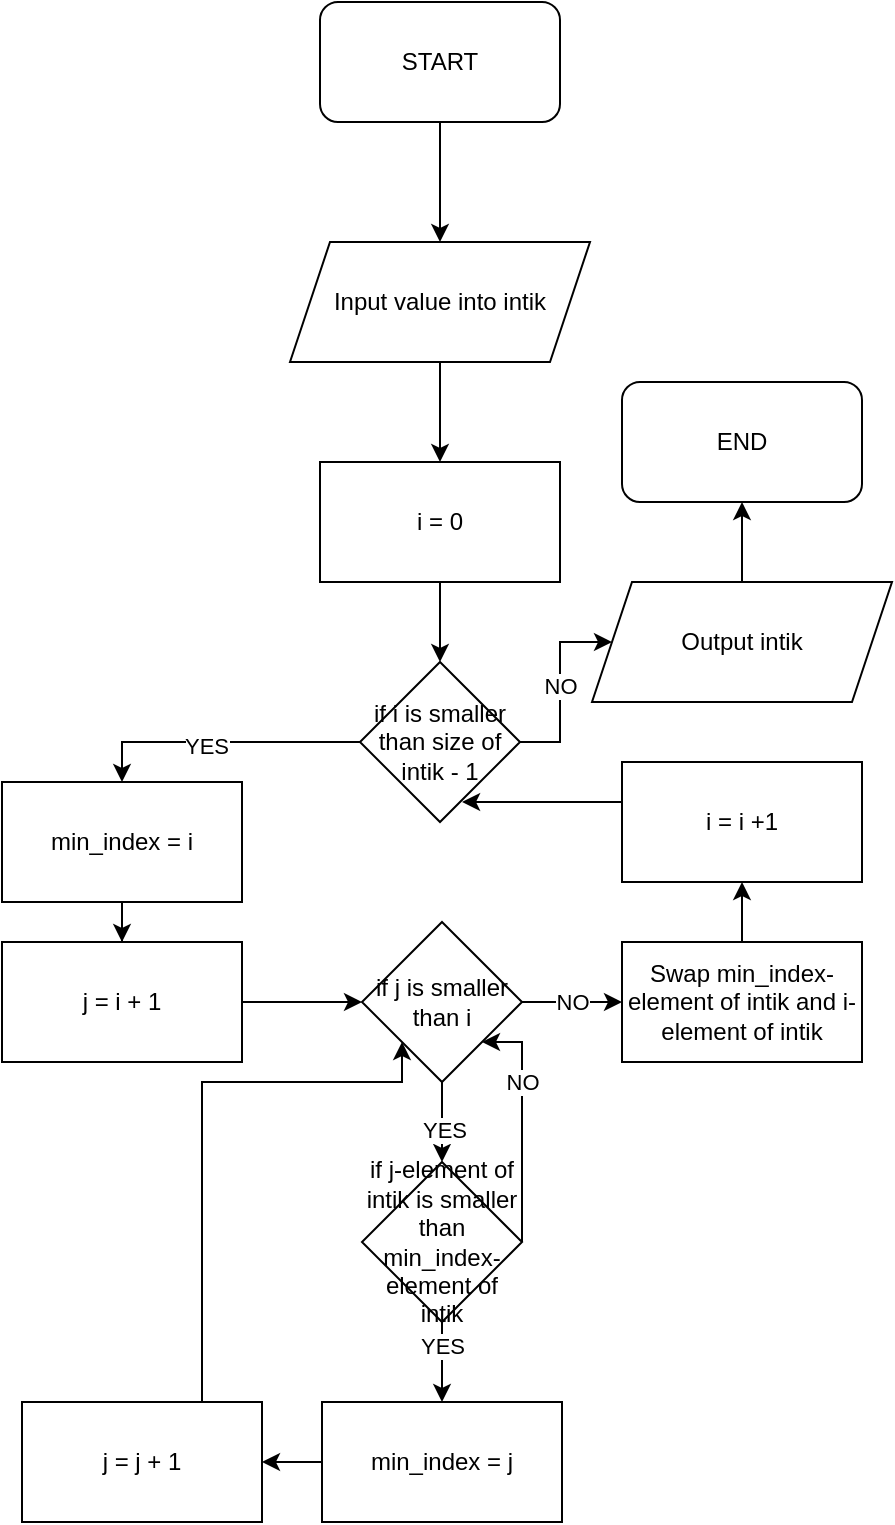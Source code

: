 <mxfile version="15.5.4" type="embed"><diagram id="23iRSUPoRavnBvh4doch" name="Page-1"><mxGraphModel dx="935" dy="456" grid="1" gridSize="10" guides="1" tooltips="1" connect="1" arrows="1" fold="1" page="1" pageScale="1" pageWidth="827" pageHeight="1169" math="0" shadow="0"><root><mxCell id="0"/><mxCell id="1" parent="0"/><mxCell id="2" style="edgeStyle=orthogonalEdgeStyle;rounded=0;orthogonalLoop=1;jettySize=auto;html=1;" edge="1" parent="1" source="3" target="9"><mxGeometry relative="1" as="geometry"/></mxCell><mxCell id="3" value="START" style="rounded=1;whiteSpace=wrap;html=1;" vertex="1" parent="1"><mxGeometry x="299" y="30" width="120" height="60" as="geometry"/></mxCell><mxCell id="33" style="edgeStyle=orthogonalEdgeStyle;rounded=0;orthogonalLoop=1;jettySize=auto;html=1;" edge="1" parent="1" source="7" target="31"><mxGeometry relative="1" as="geometry"><Array as="points"><mxPoint x="200" y="400"/></Array></mxGeometry></mxCell><mxCell id="34" value="YES" style="edgeLabel;html=1;align=center;verticalAlign=middle;resizable=0;points=[];" vertex="1" connectable="0" parent="33"><mxGeometry x="0.111" y="2" relative="1" as="geometry"><mxPoint as="offset"/></mxGeometry></mxCell><mxCell id="61" value="NO" style="edgeStyle=orthogonalEdgeStyle;rounded=0;orthogonalLoop=1;jettySize=auto;html=1;" edge="1" parent="1" source="7" target="58"><mxGeometry relative="1" as="geometry"/></mxCell><mxCell id="7" value="if i is smaller than size of intik - 1" style="rhombus;whiteSpace=wrap;html=1;" vertex="1" parent="1"><mxGeometry x="319" y="360" width="80" height="80" as="geometry"/></mxCell><mxCell id="8" style="edgeStyle=orthogonalEdgeStyle;rounded=0;orthogonalLoop=1;jettySize=auto;html=1;entryX=0.5;entryY=0;entryDx=0;entryDy=0;" edge="1" parent="1" source="9" target="11"><mxGeometry relative="1" as="geometry"/></mxCell><mxCell id="9" value="Input value into intik" style="shape=parallelogram;perimeter=parallelogramPerimeter;whiteSpace=wrap;html=1;fixedSize=1;" vertex="1" parent="1"><mxGeometry x="284" y="150" width="150" height="60" as="geometry"/></mxCell><mxCell id="30" style="edgeStyle=orthogonalEdgeStyle;rounded=0;orthogonalLoop=1;jettySize=auto;html=1;" edge="1" parent="1" source="11" target="7"><mxGeometry relative="1" as="geometry"/></mxCell><mxCell id="11" value="i = 0" style="rounded=0;whiteSpace=wrap;html=1;" vertex="1" parent="1"><mxGeometry x="299" y="260" width="120" height="60" as="geometry"/></mxCell><mxCell id="36" style="edgeStyle=orthogonalEdgeStyle;rounded=0;orthogonalLoop=1;jettySize=auto;html=1;" edge="1" parent="1" source="31" target="35"><mxGeometry relative="1" as="geometry"/></mxCell><mxCell id="31" value="min_index = i" style="rounded=0;whiteSpace=wrap;html=1;" vertex="1" parent="1"><mxGeometry x="140" y="420" width="120" height="60" as="geometry"/></mxCell><mxCell id="38" style="edgeStyle=orthogonalEdgeStyle;rounded=0;orthogonalLoop=1;jettySize=auto;html=1;" edge="1" parent="1" source="35" target="37"><mxGeometry relative="1" as="geometry"/></mxCell><mxCell id="35" value="j = i + 1" style="rounded=0;whiteSpace=wrap;html=1;" vertex="1" parent="1"><mxGeometry x="140" y="500" width="120" height="60" as="geometry"/></mxCell><mxCell id="41" style="edgeStyle=orthogonalEdgeStyle;rounded=0;orthogonalLoop=1;jettySize=auto;html=1;" edge="1" parent="1" source="37" target="39"><mxGeometry relative="1" as="geometry"/></mxCell><mxCell id="56" value="YES" style="edgeLabel;html=1;align=center;verticalAlign=middle;resizable=0;points=[];" vertex="1" connectable="0" parent="41"><mxGeometry x="0.166" y="1" relative="1" as="geometry"><mxPoint as="offset"/></mxGeometry></mxCell><mxCell id="42" value="NO" style="edgeStyle=orthogonalEdgeStyle;rounded=0;orthogonalLoop=1;jettySize=auto;html=1;" edge="1" parent="1" source="37" target="40"><mxGeometry relative="1" as="geometry"/></mxCell><mxCell id="37" value="if j is smaller than i" style="rhombus;whiteSpace=wrap;html=1;" vertex="1" parent="1"><mxGeometry x="320" y="490" width="80" height="80" as="geometry"/></mxCell><mxCell id="48" value="" style="edgeStyle=orthogonalEdgeStyle;rounded=0;orthogonalLoop=1;jettySize=auto;html=1;" edge="1" parent="1" source="39" target="47"><mxGeometry relative="1" as="geometry"/></mxCell><mxCell id="49" value="YES" style="edgeLabel;html=1;align=center;verticalAlign=middle;resizable=0;points=[];" vertex="1" connectable="0" parent="48"><mxGeometry x="-0.422" relative="1" as="geometry"><mxPoint as="offset"/></mxGeometry></mxCell><mxCell id="50" style="edgeStyle=orthogonalEdgeStyle;rounded=0;orthogonalLoop=1;jettySize=auto;html=1;entryX=1;entryY=1;entryDx=0;entryDy=0;exitX=1;exitY=0.5;exitDx=0;exitDy=0;" edge="1" parent="1" source="39" target="37"><mxGeometry relative="1" as="geometry"><Array as="points"><mxPoint x="400" y="550"/></Array></mxGeometry></mxCell><mxCell id="52" value="NO" style="edgeLabel;html=1;align=center;verticalAlign=middle;resizable=0;points=[];" vertex="1" connectable="0" parent="50"><mxGeometry x="0.335" relative="1" as="geometry"><mxPoint as="offset"/></mxGeometry></mxCell><mxCell id="39" value="if j-element of intik is smaller than min_index-element of intik" style="rhombus;whiteSpace=wrap;html=1;" vertex="1" parent="1"><mxGeometry x="320" y="610" width="80" height="80" as="geometry"/></mxCell><mxCell id="45" value="" style="edgeStyle=orthogonalEdgeStyle;rounded=0;orthogonalLoop=1;jettySize=auto;html=1;" edge="1" parent="1" source="40" target="44"><mxGeometry relative="1" as="geometry"/></mxCell><mxCell id="40" value="Swap min_index-element of intik and i-element of intik" style="rounded=0;whiteSpace=wrap;html=1;" vertex="1" parent="1"><mxGeometry x="450" y="500" width="120" height="60" as="geometry"/></mxCell><mxCell id="57" style="edgeStyle=orthogonalEdgeStyle;rounded=0;orthogonalLoop=1;jettySize=auto;html=1;entryX=0.638;entryY=0.875;entryDx=0;entryDy=0;entryPerimeter=0;" edge="1" parent="1" source="44" target="7"><mxGeometry relative="1" as="geometry"><mxPoint x="380" y="450" as="targetPoint"/><Array as="points"><mxPoint x="390" y="430"/><mxPoint x="390" y="430"/></Array></mxGeometry></mxCell><mxCell id="44" value="i = i +1" style="whiteSpace=wrap;html=1;rounded=0;" vertex="1" parent="1"><mxGeometry x="450" y="410" width="120" height="60" as="geometry"/></mxCell><mxCell id="54" value="" style="edgeStyle=orthogonalEdgeStyle;rounded=0;orthogonalLoop=1;jettySize=auto;html=1;" edge="1" parent="1" source="47" target="53"><mxGeometry relative="1" as="geometry"/></mxCell><mxCell id="47" value="min_index = j" style="whiteSpace=wrap;html=1;" vertex="1" parent="1"><mxGeometry x="300" y="730" width="120" height="60" as="geometry"/></mxCell><mxCell id="55" style="edgeStyle=orthogonalEdgeStyle;rounded=0;orthogonalLoop=1;jettySize=auto;html=1;entryX=0;entryY=1;entryDx=0;entryDy=0;" edge="1" parent="1" source="53" target="37"><mxGeometry relative="1" as="geometry"><Array as="points"><mxPoint x="240" y="570"/><mxPoint x="340" y="570"/></Array></mxGeometry></mxCell><mxCell id="53" value="j = j + 1" style="whiteSpace=wrap;html=1;" vertex="1" parent="1"><mxGeometry x="150" y="730" width="120" height="60" as="geometry"/></mxCell><mxCell id="60" style="edgeStyle=orthogonalEdgeStyle;rounded=0;orthogonalLoop=1;jettySize=auto;html=1;" edge="1" parent="1" source="58" target="59"><mxGeometry relative="1" as="geometry"/></mxCell><mxCell id="58" value="Output intik" style="shape=parallelogram;perimeter=parallelogramPerimeter;whiteSpace=wrap;html=1;fixedSize=1;" vertex="1" parent="1"><mxGeometry x="435" y="320" width="150" height="60" as="geometry"/></mxCell><mxCell id="59" value="END" style="rounded=1;whiteSpace=wrap;html=1;" vertex="1" parent="1"><mxGeometry x="450" y="220" width="120" height="60" as="geometry"/></mxCell></root></mxGraphModel></diagram></mxfile>